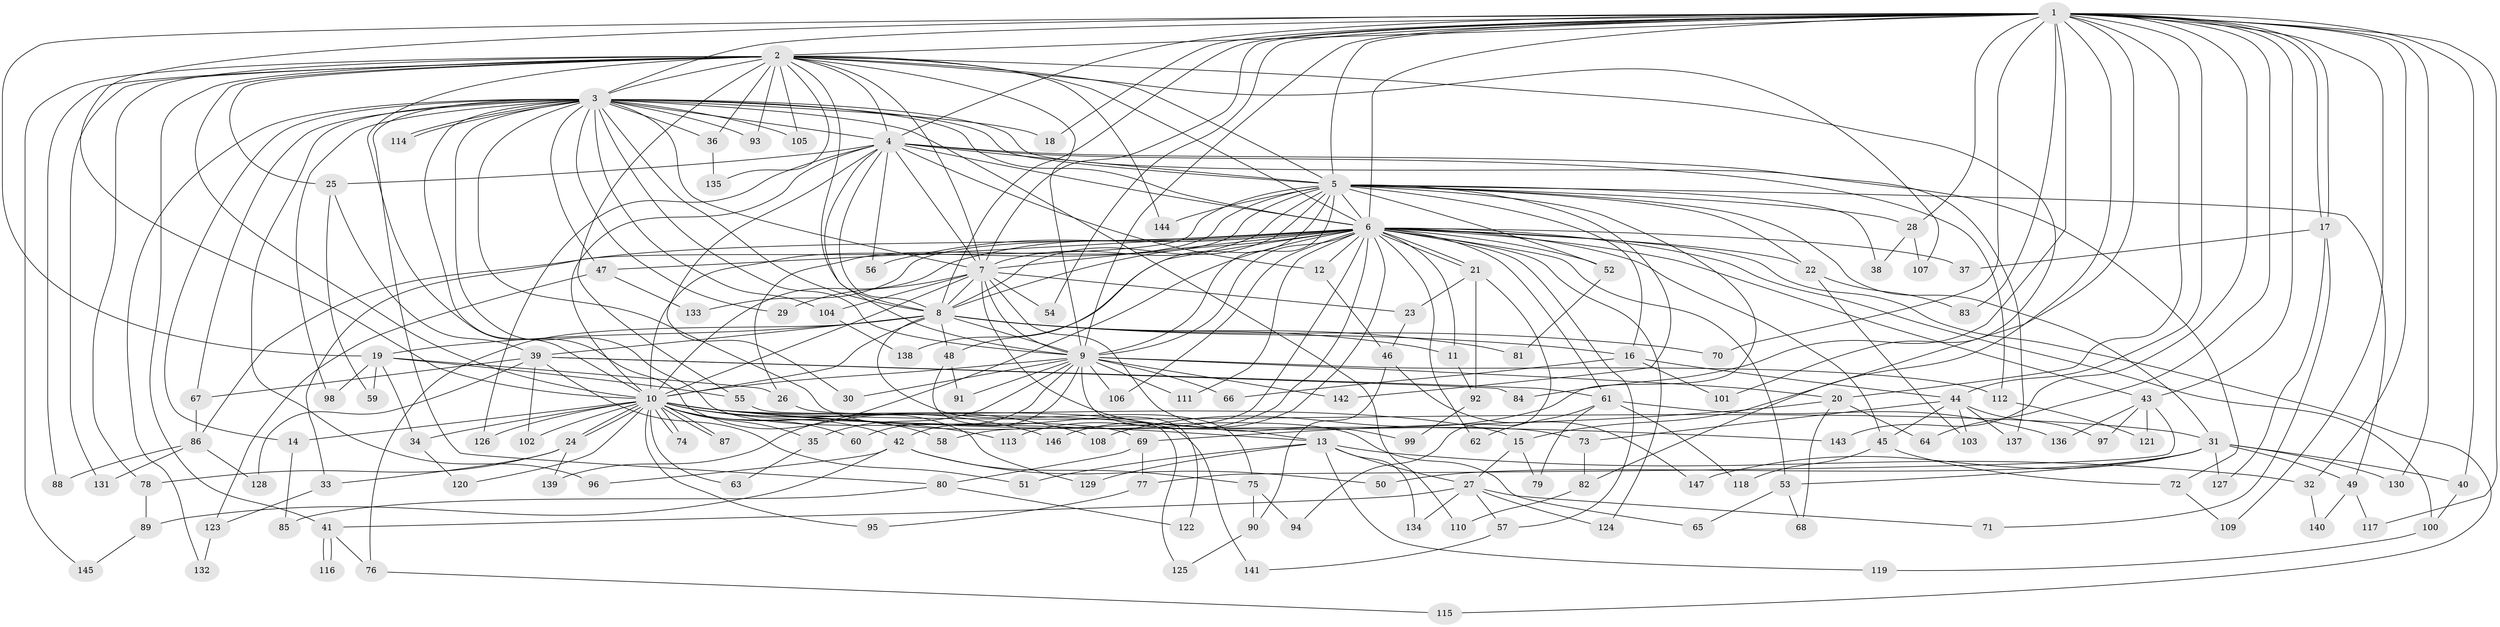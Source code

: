 // coarse degree distribution, {14: 0.05084745762711865, 19: 0.01694915254237288, 15: 0.01694915254237288, 16: 0.03389830508474576, 25: 0.01694915254237288, 5: 0.0847457627118644, 7: 0.03389830508474576, 8: 0.03389830508474576, 4: 0.06779661016949153, 17: 0.01694915254237288, 9: 0.05084745762711865, 6: 0.05084745762711865, 10: 0.05084745762711865, 3: 0.11864406779661017, 2: 0.3389830508474576, 1: 0.01694915254237288}
// Generated by graph-tools (version 1.1) at 2025/49/03/04/25 22:49:58]
// undirected, 147 vertices, 319 edges
graph export_dot {
  node [color=gray90,style=filled];
  1;
  2;
  3;
  4;
  5;
  6;
  7;
  8;
  9;
  10;
  11;
  12;
  13;
  14;
  15;
  16;
  17;
  18;
  19;
  20;
  21;
  22;
  23;
  24;
  25;
  26;
  27;
  28;
  29;
  30;
  31;
  32;
  33;
  34;
  35;
  36;
  37;
  38;
  39;
  40;
  41;
  42;
  43;
  44;
  45;
  46;
  47;
  48;
  49;
  50;
  51;
  52;
  53;
  54;
  55;
  56;
  57;
  58;
  59;
  60;
  61;
  62;
  63;
  64;
  65;
  66;
  67;
  68;
  69;
  70;
  71;
  72;
  73;
  74;
  75;
  76;
  77;
  78;
  79;
  80;
  81;
  82;
  83;
  84;
  85;
  86;
  87;
  88;
  89;
  90;
  91;
  92;
  93;
  94;
  95;
  96;
  97;
  98;
  99;
  100;
  101;
  102;
  103;
  104;
  105;
  106;
  107;
  108;
  109;
  110;
  111;
  112;
  113;
  114;
  115;
  116;
  117;
  118;
  119;
  120;
  121;
  122;
  123;
  124;
  125;
  126;
  127;
  128;
  129;
  130;
  131;
  132;
  133;
  134;
  135;
  136;
  137;
  138;
  139;
  140;
  141;
  142;
  143;
  144;
  145;
  146;
  147;
  1 -- 2;
  1 -- 3;
  1 -- 4;
  1 -- 5;
  1 -- 6;
  1 -- 7;
  1 -- 8;
  1 -- 9;
  1 -- 10;
  1 -- 15;
  1 -- 17;
  1 -- 17;
  1 -- 18;
  1 -- 19;
  1 -- 20;
  1 -- 28;
  1 -- 32;
  1 -- 40;
  1 -- 43;
  1 -- 44;
  1 -- 54;
  1 -- 64;
  1 -- 70;
  1 -- 82;
  1 -- 83;
  1 -- 84;
  1 -- 109;
  1 -- 117;
  1 -- 130;
  1 -- 143;
  2 -- 3;
  2 -- 4;
  2 -- 5;
  2 -- 6;
  2 -- 7;
  2 -- 8;
  2 -- 9;
  2 -- 10;
  2 -- 25;
  2 -- 36;
  2 -- 41;
  2 -- 55;
  2 -- 78;
  2 -- 88;
  2 -- 93;
  2 -- 101;
  2 -- 105;
  2 -- 107;
  2 -- 129;
  2 -- 131;
  2 -- 135;
  2 -- 144;
  2 -- 145;
  3 -- 4;
  3 -- 5;
  3 -- 6;
  3 -- 7;
  3 -- 8;
  3 -- 9;
  3 -- 10;
  3 -- 14;
  3 -- 18;
  3 -- 29;
  3 -- 36;
  3 -- 47;
  3 -- 65;
  3 -- 67;
  3 -- 69;
  3 -- 80;
  3 -- 93;
  3 -- 96;
  3 -- 98;
  3 -- 104;
  3 -- 105;
  3 -- 110;
  3 -- 114;
  3 -- 114;
  3 -- 132;
  3 -- 137;
  4 -- 5;
  4 -- 6;
  4 -- 7;
  4 -- 8;
  4 -- 9;
  4 -- 10;
  4 -- 12;
  4 -- 25;
  4 -- 30;
  4 -- 56;
  4 -- 72;
  4 -- 112;
  4 -- 126;
  5 -- 6;
  5 -- 7;
  5 -- 8;
  5 -- 9;
  5 -- 10;
  5 -- 16;
  5 -- 22;
  5 -- 26;
  5 -- 28;
  5 -- 31;
  5 -- 33;
  5 -- 38;
  5 -- 48;
  5 -- 49;
  5 -- 52;
  5 -- 108;
  5 -- 142;
  5 -- 144;
  6 -- 7;
  6 -- 8;
  6 -- 9;
  6 -- 10;
  6 -- 11;
  6 -- 12;
  6 -- 21;
  6 -- 21;
  6 -- 22;
  6 -- 37;
  6 -- 43;
  6 -- 45;
  6 -- 47;
  6 -- 52;
  6 -- 53;
  6 -- 56;
  6 -- 57;
  6 -- 58;
  6 -- 61;
  6 -- 62;
  6 -- 86;
  6 -- 100;
  6 -- 106;
  6 -- 111;
  6 -- 113;
  6 -- 115;
  6 -- 124;
  6 -- 133;
  6 -- 138;
  6 -- 139;
  6 -- 146;
  7 -- 8;
  7 -- 9;
  7 -- 10;
  7 -- 23;
  7 -- 29;
  7 -- 54;
  7 -- 73;
  7 -- 99;
  7 -- 104;
  8 -- 9;
  8 -- 10;
  8 -- 11;
  8 -- 16;
  8 -- 19;
  8 -- 39;
  8 -- 48;
  8 -- 70;
  8 -- 75;
  8 -- 76;
  8 -- 81;
  9 -- 10;
  9 -- 13;
  9 -- 20;
  9 -- 30;
  9 -- 35;
  9 -- 42;
  9 -- 60;
  9 -- 66;
  9 -- 91;
  9 -- 106;
  9 -- 111;
  9 -- 112;
  9 -- 142;
  10 -- 13;
  10 -- 14;
  10 -- 15;
  10 -- 24;
  10 -- 24;
  10 -- 31;
  10 -- 34;
  10 -- 35;
  10 -- 42;
  10 -- 58;
  10 -- 60;
  10 -- 63;
  10 -- 74;
  10 -- 74;
  10 -- 87;
  10 -- 87;
  10 -- 95;
  10 -- 102;
  10 -- 108;
  10 -- 113;
  10 -- 120;
  10 -- 126;
  10 -- 143;
  10 -- 146;
  11 -- 92;
  12 -- 46;
  13 -- 27;
  13 -- 32;
  13 -- 51;
  13 -- 119;
  13 -- 129;
  13 -- 134;
  14 -- 85;
  15 -- 27;
  15 -- 79;
  16 -- 44;
  16 -- 66;
  16 -- 101;
  17 -- 37;
  17 -- 71;
  17 -- 127;
  19 -- 26;
  19 -- 34;
  19 -- 55;
  19 -- 59;
  19 -- 98;
  20 -- 64;
  20 -- 68;
  20 -- 69;
  21 -- 23;
  21 -- 92;
  21 -- 94;
  22 -- 83;
  22 -- 103;
  23 -- 46;
  24 -- 33;
  24 -- 78;
  24 -- 139;
  25 -- 39;
  25 -- 59;
  26 -- 141;
  27 -- 41;
  27 -- 57;
  27 -- 71;
  27 -- 124;
  27 -- 134;
  28 -- 38;
  28 -- 107;
  31 -- 40;
  31 -- 49;
  31 -- 50;
  31 -- 53;
  31 -- 127;
  31 -- 130;
  31 -- 147;
  32 -- 140;
  33 -- 123;
  34 -- 120;
  35 -- 63;
  36 -- 135;
  39 -- 51;
  39 -- 61;
  39 -- 67;
  39 -- 84;
  39 -- 102;
  39 -- 128;
  40 -- 100;
  41 -- 76;
  41 -- 116;
  41 -- 116;
  42 -- 50;
  42 -- 75;
  42 -- 89;
  42 -- 96;
  43 -- 77;
  43 -- 97;
  43 -- 121;
  43 -- 136;
  44 -- 45;
  44 -- 73;
  44 -- 97;
  44 -- 103;
  44 -- 137;
  45 -- 72;
  45 -- 118;
  46 -- 90;
  46 -- 147;
  47 -- 123;
  47 -- 133;
  48 -- 91;
  48 -- 122;
  49 -- 117;
  49 -- 140;
  52 -- 81;
  53 -- 65;
  53 -- 68;
  55 -- 125;
  57 -- 141;
  61 -- 62;
  61 -- 79;
  61 -- 118;
  61 -- 136;
  67 -- 86;
  69 -- 77;
  69 -- 80;
  72 -- 109;
  73 -- 82;
  75 -- 90;
  75 -- 94;
  76 -- 115;
  77 -- 95;
  78 -- 89;
  80 -- 85;
  80 -- 122;
  82 -- 110;
  86 -- 88;
  86 -- 128;
  86 -- 131;
  89 -- 145;
  90 -- 125;
  92 -- 99;
  100 -- 119;
  104 -- 138;
  112 -- 121;
  123 -- 132;
}
